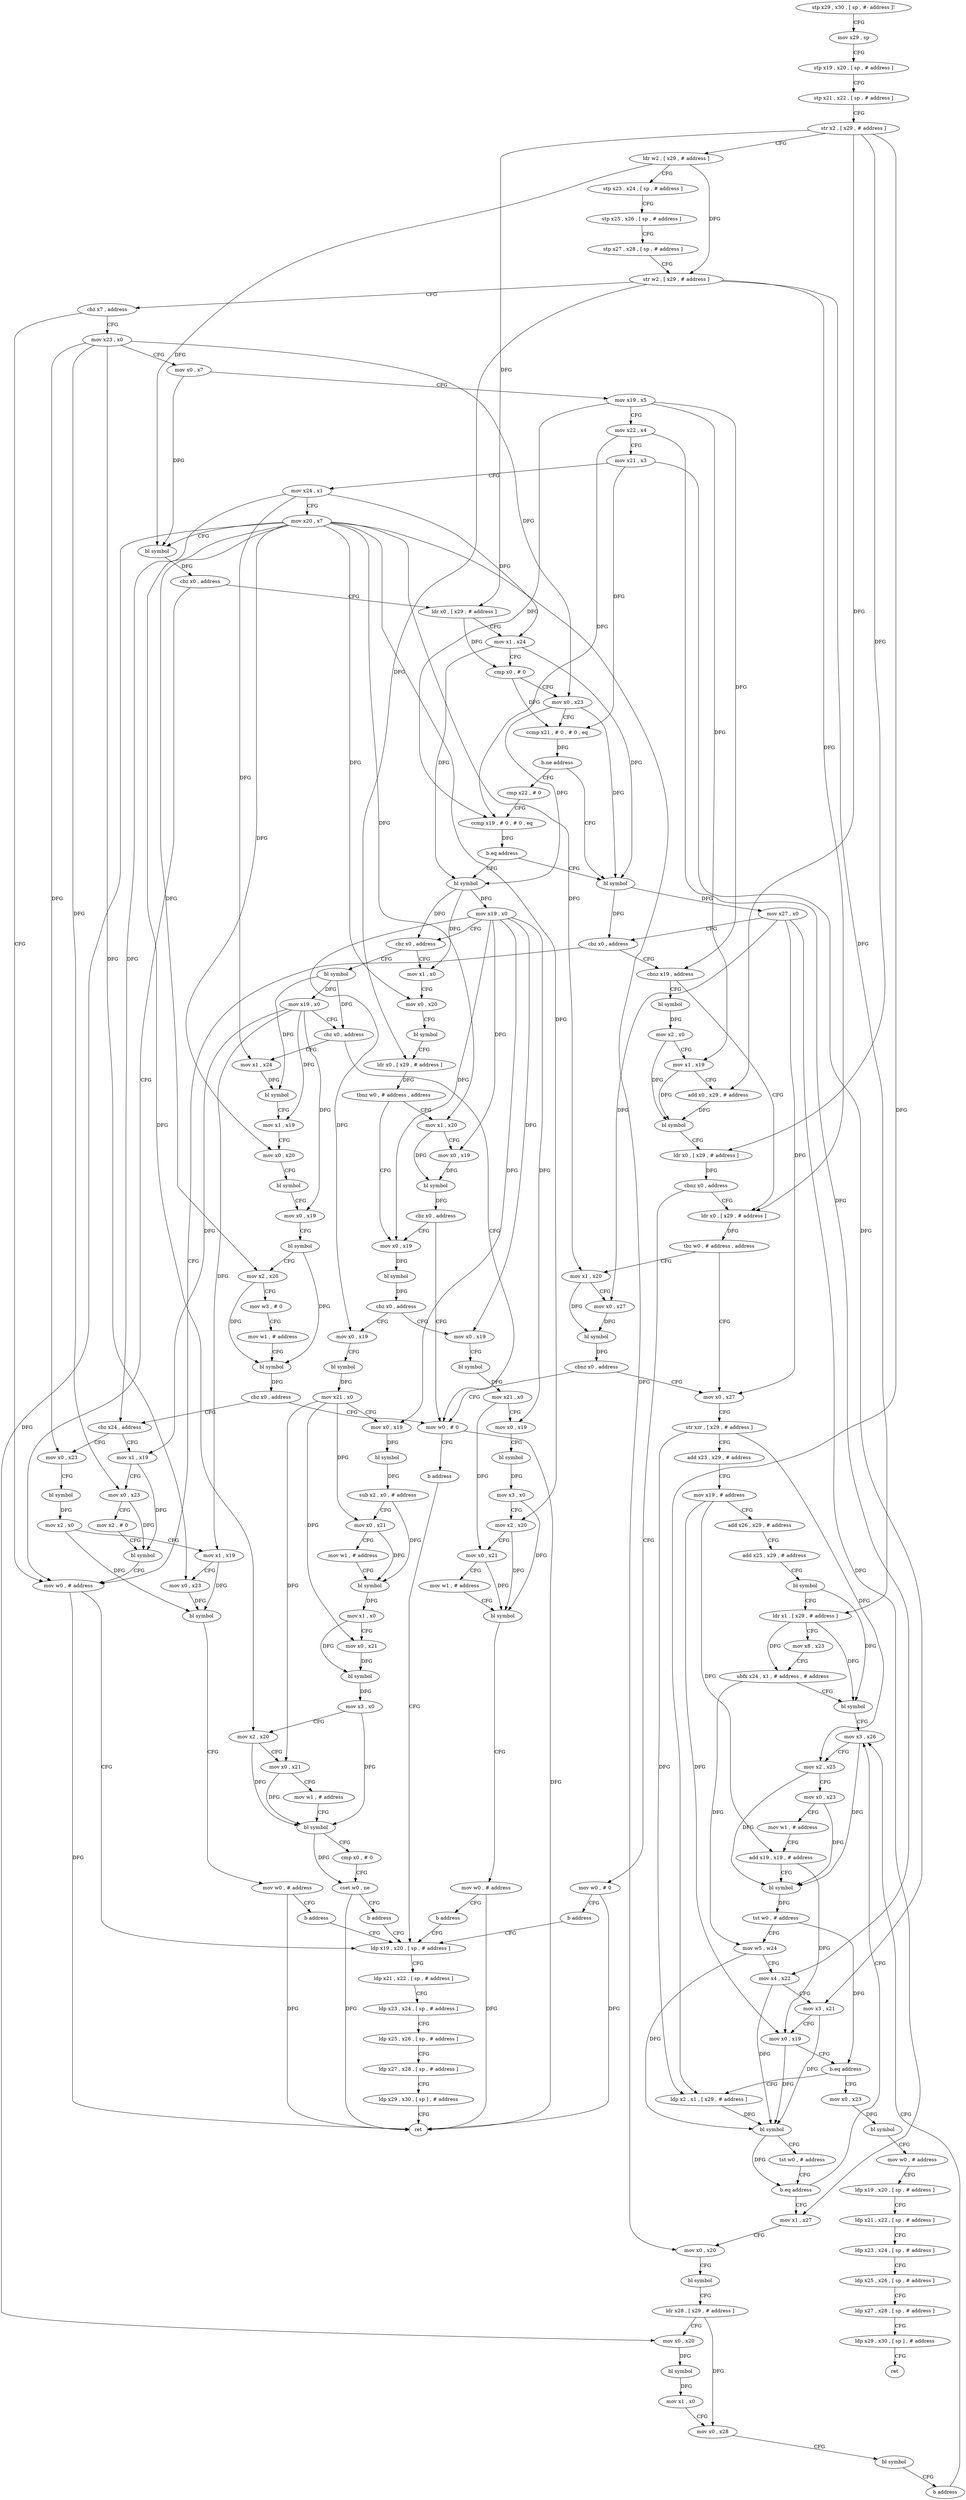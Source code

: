 digraph "func" {
"98296" [label = "stp x29 , x30 , [ sp , #- address ]!" ]
"98300" [label = "mov x29 , sp" ]
"98304" [label = "stp x19 , x20 , [ sp , # address ]" ]
"98308" [label = "stp x21 , x22 , [ sp , # address ]" ]
"98312" [label = "str x2 , [ x29 , # address ]" ]
"98316" [label = "ldr w2 , [ x29 , # address ]" ]
"98320" [label = "stp x23 , x24 , [ sp , # address ]" ]
"98324" [label = "stp x25 , x26 , [ sp , # address ]" ]
"98328" [label = "stp x27 , x28 , [ sp , # address ]" ]
"98332" [label = "str w2 , [ x29 , # address ]" ]
"98336" [label = "cbz x7 , address" ]
"98600" [label = "mov w0 , # address" ]
"98340" [label = "mov x23 , x0" ]
"98604" [label = "ldp x19 , x20 , [ sp , # address ]" ]
"98344" [label = "mov x0 , x7" ]
"98348" [label = "mov x19 , x5" ]
"98352" [label = "mov x22 , x4" ]
"98356" [label = "mov x21 , x3" ]
"98360" [label = "mov x24 , x1" ]
"98364" [label = "mov x20 , x7" ]
"98368" [label = "bl symbol" ]
"98372" [label = "cbz x0 , address" ]
"98376" [label = "ldr x0 , [ x29 , # address ]" ]
"98380" [label = "mov x1 , x24" ]
"98384" [label = "cmp x0 , # 0" ]
"98388" [label = "mov x0 , x23" ]
"98392" [label = "ccmp x21 , # 0 , # 0 , eq" ]
"98396" [label = "b.ne address" ]
"98412" [label = "bl symbol" ]
"98400" [label = "cmp x22 , # 0" ]
"98416" [label = "mov x27 , x0" ]
"98420" [label = "cbz x0 , address" ]
"98424" [label = "cbnz x19 , address" ]
"98404" [label = "ccmp x19 , # 0 , # 0 , eq" ]
"98408" [label = "b.eq address" ]
"98736" [label = "bl symbol" ]
"98696" [label = "bl symbol" ]
"98428" [label = "ldr x0 , [ x29 , # address ]" ]
"98740" [label = "mov x19 , x0" ]
"98744" [label = "cbz x0 , address" ]
"98924" [label = "bl symbol" ]
"98748" [label = "mov x1 , x0" ]
"98700" [label = "mov x2 , x0" ]
"98704" [label = "mov x1 , x19" ]
"98708" [label = "add x0 , x29 , # address" ]
"98712" [label = "bl symbol" ]
"98716" [label = "ldr x0 , [ x29 , # address ]" ]
"98720" [label = "cbnz x0 , address" ]
"98724" [label = "mov w0 , # 0" ]
"98432" [label = "tbz w0 , # address , address" ]
"98672" [label = "mov x1 , x20" ]
"98436" [label = "mov x0 , x27" ]
"98928" [label = "mov x19 , x0" ]
"98932" [label = "cbz x0 , address" ]
"98688" [label = "mov w0 , # 0" ]
"98936" [label = "mov x1 , x24" ]
"98752" [label = "mov x0 , x20" ]
"98756" [label = "bl symbol" ]
"98760" [label = "ldr x0 , [ x29 , # address ]" ]
"98764" [label = "tbnz w0 , # address , address" ]
"98784" [label = "mov x0 , x19" ]
"98768" [label = "mov x1 , x20" ]
"98728" [label = "b address" ]
"98676" [label = "mov x0 , x27" ]
"98680" [label = "bl symbol" ]
"98684" [label = "cbnz x0 , address" ]
"98440" [label = "str xzr , [ x29 , # address ]" ]
"98444" [label = "add x23 , x29 , # address" ]
"98448" [label = "mov x19 , # address" ]
"98452" [label = "add x26 , x29 , # address" ]
"98456" [label = "add x25 , x29 , # address" ]
"98460" [label = "bl symbol" ]
"98464" [label = "ldr x1 , [ x29 , # address ]" ]
"98468" [label = "mov x8 , x23" ]
"98472" [label = "ubfx x24 , x1 , # address , # address" ]
"98476" [label = "bl symbol" ]
"98480" [label = "mov x3 , x26" ]
"98692" [label = "b address" ]
"98940" [label = "bl symbol" ]
"98944" [label = "mov x1 , x19" ]
"98948" [label = "mov x0 , x20" ]
"98952" [label = "bl symbol" ]
"98956" [label = "mov x0 , x19" ]
"98960" [label = "bl symbol" ]
"98964" [label = "mov x2 , x20" ]
"98968" [label = "mov w3 , # 0" ]
"98972" [label = "mov w1 , # address" ]
"98976" [label = "bl symbol" ]
"98980" [label = "cbz x0 , address" ]
"98984" [label = "cbz x24 , address" ]
"98788" [label = "bl symbol" ]
"98792" [label = "cbz x0 , address" ]
"98876" [label = "mov x0 , x19" ]
"98796" [label = "mov x0 , x19" ]
"98772" [label = "mov x0 , x19" ]
"98776" [label = "bl symbol" ]
"98780" [label = "cbz x0 , address" ]
"98608" [label = "ldp x21 , x22 , [ sp , # address ]" ]
"98612" [label = "ldp x23 , x24 , [ sp , # address ]" ]
"98616" [label = "ldp x25 , x26 , [ sp , # address ]" ]
"98620" [label = "ldp x27 , x28 , [ sp , # address ]" ]
"98624" [label = "ldp x29 , x30 , [ sp ] , # address" ]
"98628" [label = "ret" ]
"98632" [label = "mov x0 , x23" ]
"98636" [label = "bl symbol" ]
"98640" [label = "mov w0 , # address" ]
"98644" [label = "ldp x19 , x20 , [ sp , # address ]" ]
"98648" [label = "ldp x21 , x22 , [ sp , # address ]" ]
"98652" [label = "ldp x23 , x24 , [ sp , # address ]" ]
"98656" [label = "ldp x25 , x26 , [ sp , # address ]" ]
"98660" [label = "ldp x27 , x28 , [ sp , # address ]" ]
"98664" [label = "ldp x29 , x30 , [ sp ] , # address" ]
"98668" [label = "ret" ]
"98528" [label = "ldp x2 , x1 , [ x29 , # address ]" ]
"98532" [label = "bl symbol" ]
"98536" [label = "tst w0 , # address" ]
"98540" [label = "b.eq address" ]
"98544" [label = "mov x1 , x27" ]
"98584" [label = "mov x1 , x19" ]
"98988" [label = "mov x0 , x23" ]
"98880" [label = "bl symbol" ]
"98884" [label = "mov x21 , x0" ]
"98888" [label = "mov x0 , x19" ]
"98892" [label = "bl symbol" ]
"98896" [label = "mov x3 , x0" ]
"98900" [label = "mov x2 , x20" ]
"98904" [label = "mov x0 , x21" ]
"98908" [label = "mov w1 , # address" ]
"98912" [label = "bl symbol" ]
"98916" [label = "mov w0 , # address" ]
"98920" [label = "b address" ]
"98800" [label = "bl symbol" ]
"98804" [label = "mov x21 , x0" ]
"98808" [label = "mov x0 , x19" ]
"98812" [label = "bl symbol" ]
"98816" [label = "sub x2 , x0 , # address" ]
"98820" [label = "mov x0 , x21" ]
"98824" [label = "mov w1 , # address" ]
"98828" [label = "bl symbol" ]
"98832" [label = "mov x1 , x0" ]
"98836" [label = "mov x0 , x21" ]
"98840" [label = "bl symbol" ]
"98844" [label = "mov x3 , x0" ]
"98848" [label = "mov x2 , x20" ]
"98852" [label = "mov x0 , x21" ]
"98856" [label = "mov w1 , # address" ]
"98860" [label = "bl symbol" ]
"98864" [label = "cmp x0 , # 0" ]
"98868" [label = "cset w0 , ne" ]
"98872" [label = "b address" ]
"98484" [label = "mov x2 , x25" ]
"98488" [label = "mov x0 , x23" ]
"98492" [label = "mov w1 , # address" ]
"98496" [label = "add x19 , x19 , # address" ]
"98500" [label = "bl symbol" ]
"98504" [label = "tst w0 , # address" ]
"98508" [label = "mov w5 , w24" ]
"98512" [label = "mov x4 , x22" ]
"98516" [label = "mov x3 , x21" ]
"98520" [label = "mov x0 , x19" ]
"98524" [label = "b.eq address" ]
"98548" [label = "mov x0 , x20" ]
"98552" [label = "bl symbol" ]
"98556" [label = "ldr x28 , [ x29 , # address ]" ]
"98560" [label = "mov x0 , x20" ]
"98564" [label = "bl symbol" ]
"98568" [label = "mov x1 , x0" ]
"98572" [label = "mov x0 , x28" ]
"98576" [label = "bl symbol" ]
"98580" [label = "b address" ]
"98588" [label = "mov x0 , x23" ]
"98592" [label = "mov x2 , # 0" ]
"98596" [label = "bl symbol" ]
"98992" [label = "bl symbol" ]
"98996" [label = "mov x2 , x0" ]
"99000" [label = "mov x1 , x19" ]
"99004" [label = "mov x0 , x23" ]
"99008" [label = "bl symbol" ]
"99012" [label = "mov w0 , # address" ]
"99016" [label = "b address" ]
"98296" -> "98300" [ label = "CFG" ]
"98300" -> "98304" [ label = "CFG" ]
"98304" -> "98308" [ label = "CFG" ]
"98308" -> "98312" [ label = "CFG" ]
"98312" -> "98316" [ label = "CFG" ]
"98312" -> "98376" [ label = "DFG" ]
"98312" -> "98716" [ label = "DFG" ]
"98312" -> "98528" [ label = "DFG" ]
"98312" -> "98708" [ label = "DFG" ]
"98316" -> "98320" [ label = "CFG" ]
"98316" -> "98332" [ label = "DFG" ]
"98316" -> "98368" [ label = "DFG" ]
"98320" -> "98324" [ label = "CFG" ]
"98324" -> "98328" [ label = "CFG" ]
"98328" -> "98332" [ label = "CFG" ]
"98332" -> "98336" [ label = "CFG" ]
"98332" -> "98428" [ label = "DFG" ]
"98332" -> "98464" [ label = "DFG" ]
"98332" -> "98760" [ label = "DFG" ]
"98336" -> "98600" [ label = "CFG" ]
"98336" -> "98340" [ label = "CFG" ]
"98600" -> "98604" [ label = "CFG" ]
"98600" -> "98628" [ label = "DFG" ]
"98340" -> "98344" [ label = "CFG" ]
"98340" -> "98388" [ label = "DFG" ]
"98340" -> "98588" [ label = "DFG" ]
"98340" -> "98988" [ label = "DFG" ]
"98340" -> "99004" [ label = "DFG" ]
"98604" -> "98608" [ label = "CFG" ]
"98344" -> "98348" [ label = "CFG" ]
"98344" -> "98368" [ label = "DFG" ]
"98348" -> "98352" [ label = "CFG" ]
"98348" -> "98424" [ label = "DFG" ]
"98348" -> "98404" [ label = "DFG" ]
"98348" -> "98704" [ label = "DFG" ]
"98352" -> "98356" [ label = "CFG" ]
"98352" -> "98404" [ label = "DFG" ]
"98352" -> "98512" [ label = "DFG" ]
"98356" -> "98360" [ label = "CFG" ]
"98356" -> "98392" [ label = "DFG" ]
"98356" -> "98516" [ label = "DFG" ]
"98360" -> "98364" [ label = "CFG" ]
"98360" -> "98380" [ label = "DFG" ]
"98360" -> "98936" [ label = "DFG" ]
"98360" -> "98984" [ label = "DFG" ]
"98364" -> "98368" [ label = "CFG" ]
"98364" -> "98672" [ label = "DFG" ]
"98364" -> "98752" [ label = "DFG" ]
"98364" -> "98948" [ label = "DFG" ]
"98364" -> "98964" [ label = "DFG" ]
"98364" -> "98768" [ label = "DFG" ]
"98364" -> "98548" [ label = "DFG" ]
"98364" -> "98560" [ label = "DFG" ]
"98364" -> "98900" [ label = "DFG" ]
"98364" -> "98848" [ label = "DFG" ]
"98368" -> "98372" [ label = "DFG" ]
"98372" -> "98600" [ label = "CFG" ]
"98372" -> "98376" [ label = "CFG" ]
"98376" -> "98380" [ label = "CFG" ]
"98376" -> "98384" [ label = "DFG" ]
"98380" -> "98384" [ label = "CFG" ]
"98380" -> "98412" [ label = "DFG" ]
"98380" -> "98736" [ label = "DFG" ]
"98384" -> "98388" [ label = "CFG" ]
"98384" -> "98392" [ label = "DFG" ]
"98388" -> "98392" [ label = "CFG" ]
"98388" -> "98412" [ label = "DFG" ]
"98388" -> "98736" [ label = "DFG" ]
"98392" -> "98396" [ label = "DFG" ]
"98396" -> "98412" [ label = "CFG" ]
"98396" -> "98400" [ label = "CFG" ]
"98412" -> "98416" [ label = "DFG" ]
"98412" -> "98420" [ label = "DFG" ]
"98400" -> "98404" [ label = "CFG" ]
"98416" -> "98420" [ label = "CFG" ]
"98416" -> "98676" [ label = "DFG" ]
"98416" -> "98436" [ label = "DFG" ]
"98416" -> "98544" [ label = "DFG" ]
"98420" -> "98600" [ label = "CFG" ]
"98420" -> "98424" [ label = "CFG" ]
"98424" -> "98696" [ label = "CFG" ]
"98424" -> "98428" [ label = "CFG" ]
"98404" -> "98408" [ label = "DFG" ]
"98408" -> "98736" [ label = "CFG" ]
"98408" -> "98412" [ label = "CFG" ]
"98736" -> "98740" [ label = "DFG" ]
"98736" -> "98744" [ label = "DFG" ]
"98736" -> "98748" [ label = "DFG" ]
"98696" -> "98700" [ label = "DFG" ]
"98428" -> "98432" [ label = "DFG" ]
"98740" -> "98744" [ label = "CFG" ]
"98740" -> "98784" [ label = "DFG" ]
"98740" -> "98772" [ label = "DFG" ]
"98740" -> "98876" [ label = "DFG" ]
"98740" -> "98888" [ label = "DFG" ]
"98740" -> "98796" [ label = "DFG" ]
"98740" -> "98808" [ label = "DFG" ]
"98744" -> "98924" [ label = "CFG" ]
"98744" -> "98748" [ label = "CFG" ]
"98924" -> "98928" [ label = "DFG" ]
"98924" -> "98932" [ label = "DFG" ]
"98924" -> "98940" [ label = "DFG" ]
"98748" -> "98752" [ label = "CFG" ]
"98700" -> "98704" [ label = "CFG" ]
"98700" -> "98712" [ label = "DFG" ]
"98704" -> "98708" [ label = "CFG" ]
"98704" -> "98712" [ label = "DFG" ]
"98708" -> "98712" [ label = "DFG" ]
"98712" -> "98716" [ label = "CFG" ]
"98716" -> "98720" [ label = "DFG" ]
"98720" -> "98428" [ label = "CFG" ]
"98720" -> "98724" [ label = "CFG" ]
"98724" -> "98728" [ label = "CFG" ]
"98724" -> "98628" [ label = "DFG" ]
"98432" -> "98672" [ label = "CFG" ]
"98432" -> "98436" [ label = "CFG" ]
"98672" -> "98676" [ label = "CFG" ]
"98672" -> "98680" [ label = "DFG" ]
"98436" -> "98440" [ label = "CFG" ]
"98928" -> "98932" [ label = "CFG" ]
"98928" -> "98944" [ label = "DFG" ]
"98928" -> "98956" [ label = "DFG" ]
"98928" -> "98584" [ label = "DFG" ]
"98928" -> "99000" [ label = "DFG" ]
"98932" -> "98688" [ label = "CFG" ]
"98932" -> "98936" [ label = "CFG" ]
"98688" -> "98692" [ label = "CFG" ]
"98688" -> "98628" [ label = "DFG" ]
"98936" -> "98940" [ label = "DFG" ]
"98752" -> "98756" [ label = "CFG" ]
"98756" -> "98760" [ label = "CFG" ]
"98760" -> "98764" [ label = "DFG" ]
"98764" -> "98784" [ label = "CFG" ]
"98764" -> "98768" [ label = "CFG" ]
"98784" -> "98788" [ label = "DFG" ]
"98768" -> "98772" [ label = "CFG" ]
"98768" -> "98776" [ label = "DFG" ]
"98728" -> "98604" [ label = "CFG" ]
"98676" -> "98680" [ label = "DFG" ]
"98680" -> "98684" [ label = "DFG" ]
"98684" -> "98436" [ label = "CFG" ]
"98684" -> "98688" [ label = "CFG" ]
"98440" -> "98444" [ label = "CFG" ]
"98440" -> "98528" [ label = "DFG" ]
"98440" -> "98484" [ label = "DFG" ]
"98444" -> "98448" [ label = "CFG" ]
"98448" -> "98452" [ label = "CFG" ]
"98448" -> "98496" [ label = "DFG" ]
"98448" -> "98520" [ label = "DFG" ]
"98452" -> "98456" [ label = "CFG" ]
"98456" -> "98460" [ label = "CFG" ]
"98460" -> "98464" [ label = "CFG" ]
"98460" -> "98476" [ label = "DFG" ]
"98464" -> "98468" [ label = "CFG" ]
"98464" -> "98472" [ label = "DFG" ]
"98464" -> "98476" [ label = "DFG" ]
"98468" -> "98472" [ label = "CFG" ]
"98472" -> "98476" [ label = "CFG" ]
"98472" -> "98508" [ label = "DFG" ]
"98476" -> "98480" [ label = "CFG" ]
"98480" -> "98484" [ label = "CFG" ]
"98480" -> "98500" [ label = "DFG" ]
"98692" -> "98604" [ label = "CFG" ]
"98940" -> "98944" [ label = "CFG" ]
"98944" -> "98948" [ label = "CFG" ]
"98948" -> "98952" [ label = "CFG" ]
"98952" -> "98956" [ label = "CFG" ]
"98956" -> "98960" [ label = "CFG" ]
"98960" -> "98964" [ label = "CFG" ]
"98960" -> "98976" [ label = "DFG" ]
"98964" -> "98968" [ label = "CFG" ]
"98964" -> "98976" [ label = "DFG" ]
"98968" -> "98972" [ label = "CFG" ]
"98972" -> "98976" [ label = "CFG" ]
"98976" -> "98980" [ label = "DFG" ]
"98980" -> "98688" [ label = "CFG" ]
"98980" -> "98984" [ label = "CFG" ]
"98984" -> "98584" [ label = "CFG" ]
"98984" -> "98988" [ label = "CFG" ]
"98788" -> "98792" [ label = "DFG" ]
"98792" -> "98876" [ label = "CFG" ]
"98792" -> "98796" [ label = "CFG" ]
"98876" -> "98880" [ label = "CFG" ]
"98796" -> "98800" [ label = "CFG" ]
"98772" -> "98776" [ label = "DFG" ]
"98776" -> "98780" [ label = "DFG" ]
"98780" -> "98688" [ label = "CFG" ]
"98780" -> "98784" [ label = "CFG" ]
"98608" -> "98612" [ label = "CFG" ]
"98612" -> "98616" [ label = "CFG" ]
"98616" -> "98620" [ label = "CFG" ]
"98620" -> "98624" [ label = "CFG" ]
"98624" -> "98628" [ label = "CFG" ]
"98632" -> "98636" [ label = "DFG" ]
"98636" -> "98640" [ label = "CFG" ]
"98640" -> "98644" [ label = "CFG" ]
"98644" -> "98648" [ label = "CFG" ]
"98648" -> "98652" [ label = "CFG" ]
"98652" -> "98656" [ label = "CFG" ]
"98656" -> "98660" [ label = "CFG" ]
"98660" -> "98664" [ label = "CFG" ]
"98664" -> "98668" [ label = "CFG" ]
"98528" -> "98532" [ label = "DFG" ]
"98532" -> "98536" [ label = "CFG" ]
"98532" -> "98540" [ label = "DFG" ]
"98536" -> "98540" [ label = "CFG" ]
"98540" -> "98480" [ label = "CFG" ]
"98540" -> "98544" [ label = "CFG" ]
"98544" -> "98548" [ label = "CFG" ]
"98584" -> "98588" [ label = "CFG" ]
"98584" -> "98596" [ label = "DFG" ]
"98988" -> "98992" [ label = "CFG" ]
"98880" -> "98884" [ label = "DFG" ]
"98884" -> "98888" [ label = "CFG" ]
"98884" -> "98904" [ label = "DFG" ]
"98888" -> "98892" [ label = "CFG" ]
"98892" -> "98896" [ label = "DFG" ]
"98896" -> "98900" [ label = "CFG" ]
"98896" -> "98912" [ label = "DFG" ]
"98900" -> "98904" [ label = "CFG" ]
"98900" -> "98912" [ label = "DFG" ]
"98904" -> "98908" [ label = "CFG" ]
"98904" -> "98912" [ label = "DFG" ]
"98908" -> "98912" [ label = "CFG" ]
"98912" -> "98916" [ label = "CFG" ]
"98916" -> "98920" [ label = "CFG" ]
"98916" -> "98628" [ label = "DFG" ]
"98920" -> "98604" [ label = "CFG" ]
"98800" -> "98804" [ label = "DFG" ]
"98804" -> "98808" [ label = "CFG" ]
"98804" -> "98820" [ label = "DFG" ]
"98804" -> "98836" [ label = "DFG" ]
"98804" -> "98852" [ label = "DFG" ]
"98808" -> "98812" [ label = "DFG" ]
"98812" -> "98816" [ label = "DFG" ]
"98816" -> "98820" [ label = "CFG" ]
"98816" -> "98828" [ label = "DFG" ]
"98820" -> "98824" [ label = "CFG" ]
"98820" -> "98828" [ label = "DFG" ]
"98824" -> "98828" [ label = "CFG" ]
"98828" -> "98832" [ label = "DFG" ]
"98832" -> "98836" [ label = "CFG" ]
"98832" -> "98840" [ label = "DFG" ]
"98836" -> "98840" [ label = "DFG" ]
"98840" -> "98844" [ label = "DFG" ]
"98844" -> "98848" [ label = "CFG" ]
"98844" -> "98860" [ label = "DFG" ]
"98848" -> "98852" [ label = "CFG" ]
"98848" -> "98860" [ label = "DFG" ]
"98852" -> "98856" [ label = "CFG" ]
"98852" -> "98860" [ label = "DFG" ]
"98856" -> "98860" [ label = "CFG" ]
"98860" -> "98864" [ label = "CFG" ]
"98860" -> "98868" [ label = "DFG" ]
"98864" -> "98868" [ label = "CFG" ]
"98868" -> "98872" [ label = "CFG" ]
"98868" -> "98628" [ label = "DFG" ]
"98872" -> "98604" [ label = "CFG" ]
"98484" -> "98488" [ label = "CFG" ]
"98484" -> "98500" [ label = "DFG" ]
"98488" -> "98492" [ label = "CFG" ]
"98488" -> "98500" [ label = "DFG" ]
"98492" -> "98496" [ label = "CFG" ]
"98496" -> "98500" [ label = "CFG" ]
"98496" -> "98520" [ label = "DFG" ]
"98500" -> "98504" [ label = "DFG" ]
"98504" -> "98508" [ label = "CFG" ]
"98504" -> "98524" [ label = "DFG" ]
"98508" -> "98512" [ label = "CFG" ]
"98508" -> "98532" [ label = "DFG" ]
"98512" -> "98516" [ label = "CFG" ]
"98512" -> "98532" [ label = "DFG" ]
"98516" -> "98520" [ label = "CFG" ]
"98516" -> "98532" [ label = "DFG" ]
"98520" -> "98524" [ label = "CFG" ]
"98520" -> "98532" [ label = "DFG" ]
"98524" -> "98632" [ label = "CFG" ]
"98524" -> "98528" [ label = "CFG" ]
"98548" -> "98552" [ label = "CFG" ]
"98552" -> "98556" [ label = "CFG" ]
"98556" -> "98560" [ label = "CFG" ]
"98556" -> "98572" [ label = "DFG" ]
"98560" -> "98564" [ label = "DFG" ]
"98564" -> "98568" [ label = "DFG" ]
"98568" -> "98572" [ label = "CFG" ]
"98572" -> "98576" [ label = "CFG" ]
"98576" -> "98580" [ label = "CFG" ]
"98580" -> "98480" [ label = "CFG" ]
"98588" -> "98592" [ label = "CFG" ]
"98588" -> "98596" [ label = "DFG" ]
"98592" -> "98596" [ label = "CFG" ]
"98596" -> "98600" [ label = "CFG" ]
"98992" -> "98996" [ label = "DFG" ]
"98996" -> "99000" [ label = "CFG" ]
"98996" -> "99008" [ label = "DFG" ]
"99000" -> "99004" [ label = "CFG" ]
"99000" -> "99008" [ label = "DFG" ]
"99004" -> "99008" [ label = "DFG" ]
"99008" -> "99012" [ label = "CFG" ]
"99012" -> "99016" [ label = "CFG" ]
"99012" -> "98628" [ label = "DFG" ]
"99016" -> "98604" [ label = "CFG" ]
}
